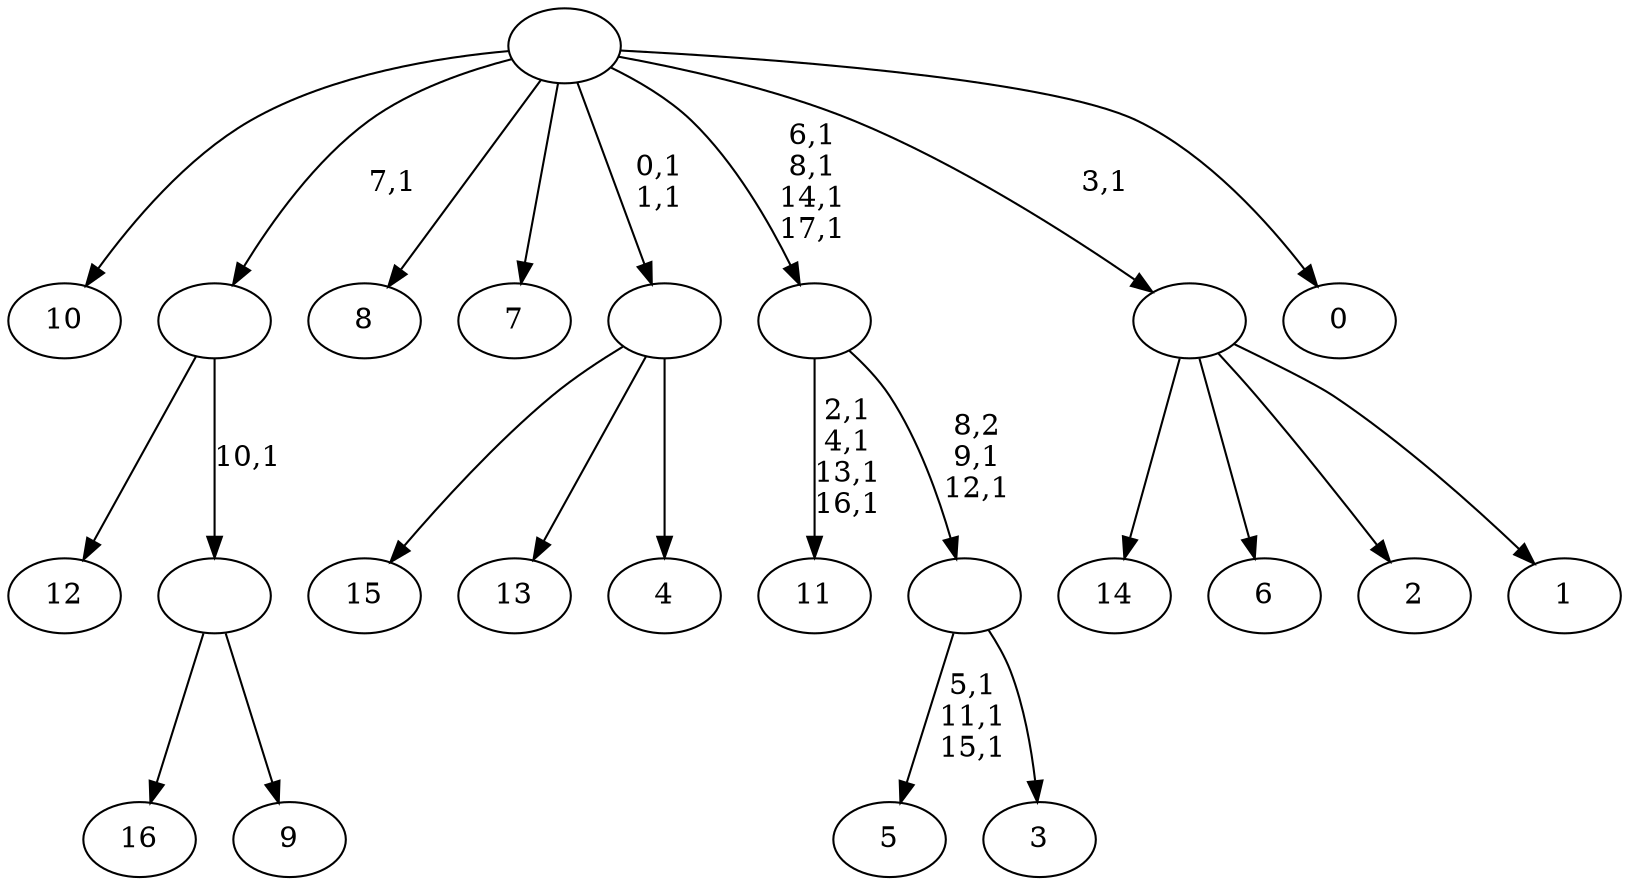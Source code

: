digraph T {
	35 [label="16"]
	34 [label="15"]
	33 [label="14"]
	32 [label="13"]
	31 [label="12"]
	30 [label="11"]
	25 [label="10"]
	24 [label="9"]
	23 [label=""]
	22 [label=""]
	21 [label="8"]
	20 [label="7"]
	19 [label="6"]
	18 [label="5"]
	14 [label="4"]
	13 [label=""]
	11 [label="3"]
	10 [label=""]
	8 [label=""]
	4 [label="2"]
	3 [label="1"]
	2 [label=""]
	1 [label="0"]
	0 [label=""]
	23 -> 35 [label=""]
	23 -> 24 [label=""]
	22 -> 31 [label=""]
	22 -> 23 [label="10,1"]
	13 -> 34 [label=""]
	13 -> 32 [label=""]
	13 -> 14 [label=""]
	10 -> 18 [label="5,1\n11,1\n15,1"]
	10 -> 11 [label=""]
	8 -> 10 [label="8,2\n9,1\n12,1"]
	8 -> 30 [label="2,1\n4,1\n13,1\n16,1"]
	2 -> 33 [label=""]
	2 -> 19 [label=""]
	2 -> 4 [label=""]
	2 -> 3 [label=""]
	0 -> 8 [label="6,1\n8,1\n14,1\n17,1"]
	0 -> 13 [label="0,1\n1,1"]
	0 -> 25 [label=""]
	0 -> 22 [label="7,1"]
	0 -> 21 [label=""]
	0 -> 20 [label=""]
	0 -> 2 [label="3,1"]
	0 -> 1 [label=""]
}

